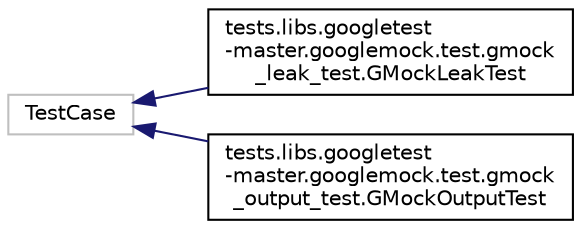 digraph "Graphical Class Hierarchy"
{
  edge [fontname="Helvetica",fontsize="10",labelfontname="Helvetica",labelfontsize="10"];
  node [fontname="Helvetica",fontsize="10",shape=record];
  rankdir="LR";
  Node199 [label="TestCase",height=0.2,width=0.4,color="grey75", fillcolor="white", style="filled"];
  Node199 -> Node0 [dir="back",color="midnightblue",fontsize="10",style="solid",fontname="Helvetica"];
  Node0 [label="tests.libs.googletest\l-master.googlemock.test.gmock\l_leak_test.GMockLeakTest",height=0.2,width=0.4,color="black", fillcolor="white", style="filled",URL="$classtests_1_1libs_1_1googletest-master_1_1googlemock_1_1test_1_1gmock__leak__test_1_1GMockLeakTest.html"];
  Node199 -> Node201 [dir="back",color="midnightblue",fontsize="10",style="solid",fontname="Helvetica"];
  Node201 [label="tests.libs.googletest\l-master.googlemock.test.gmock\l_output_test.GMockOutputTest",height=0.2,width=0.4,color="black", fillcolor="white", style="filled",URL="$classtests_1_1libs_1_1googletest-master_1_1googlemock_1_1test_1_1gmock__output__test_1_1GMockOutputTest.html"];
}
